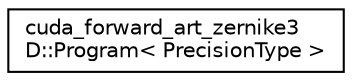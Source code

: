 digraph "Graphical Class Hierarchy"
{
  edge [fontname="Helvetica",fontsize="10",labelfontname="Helvetica",labelfontsize="10"];
  node [fontname="Helvetica",fontsize="10",shape=record];
  rankdir="LR";
  Node0 [label="cuda_forward_art_zernike3\lD::Program\< PrecisionType \>",height=0.2,width=0.4,color="black", fillcolor="white", style="filled",URL="$classcuda__forward__art__zernike3D_1_1Program.html"];
}
